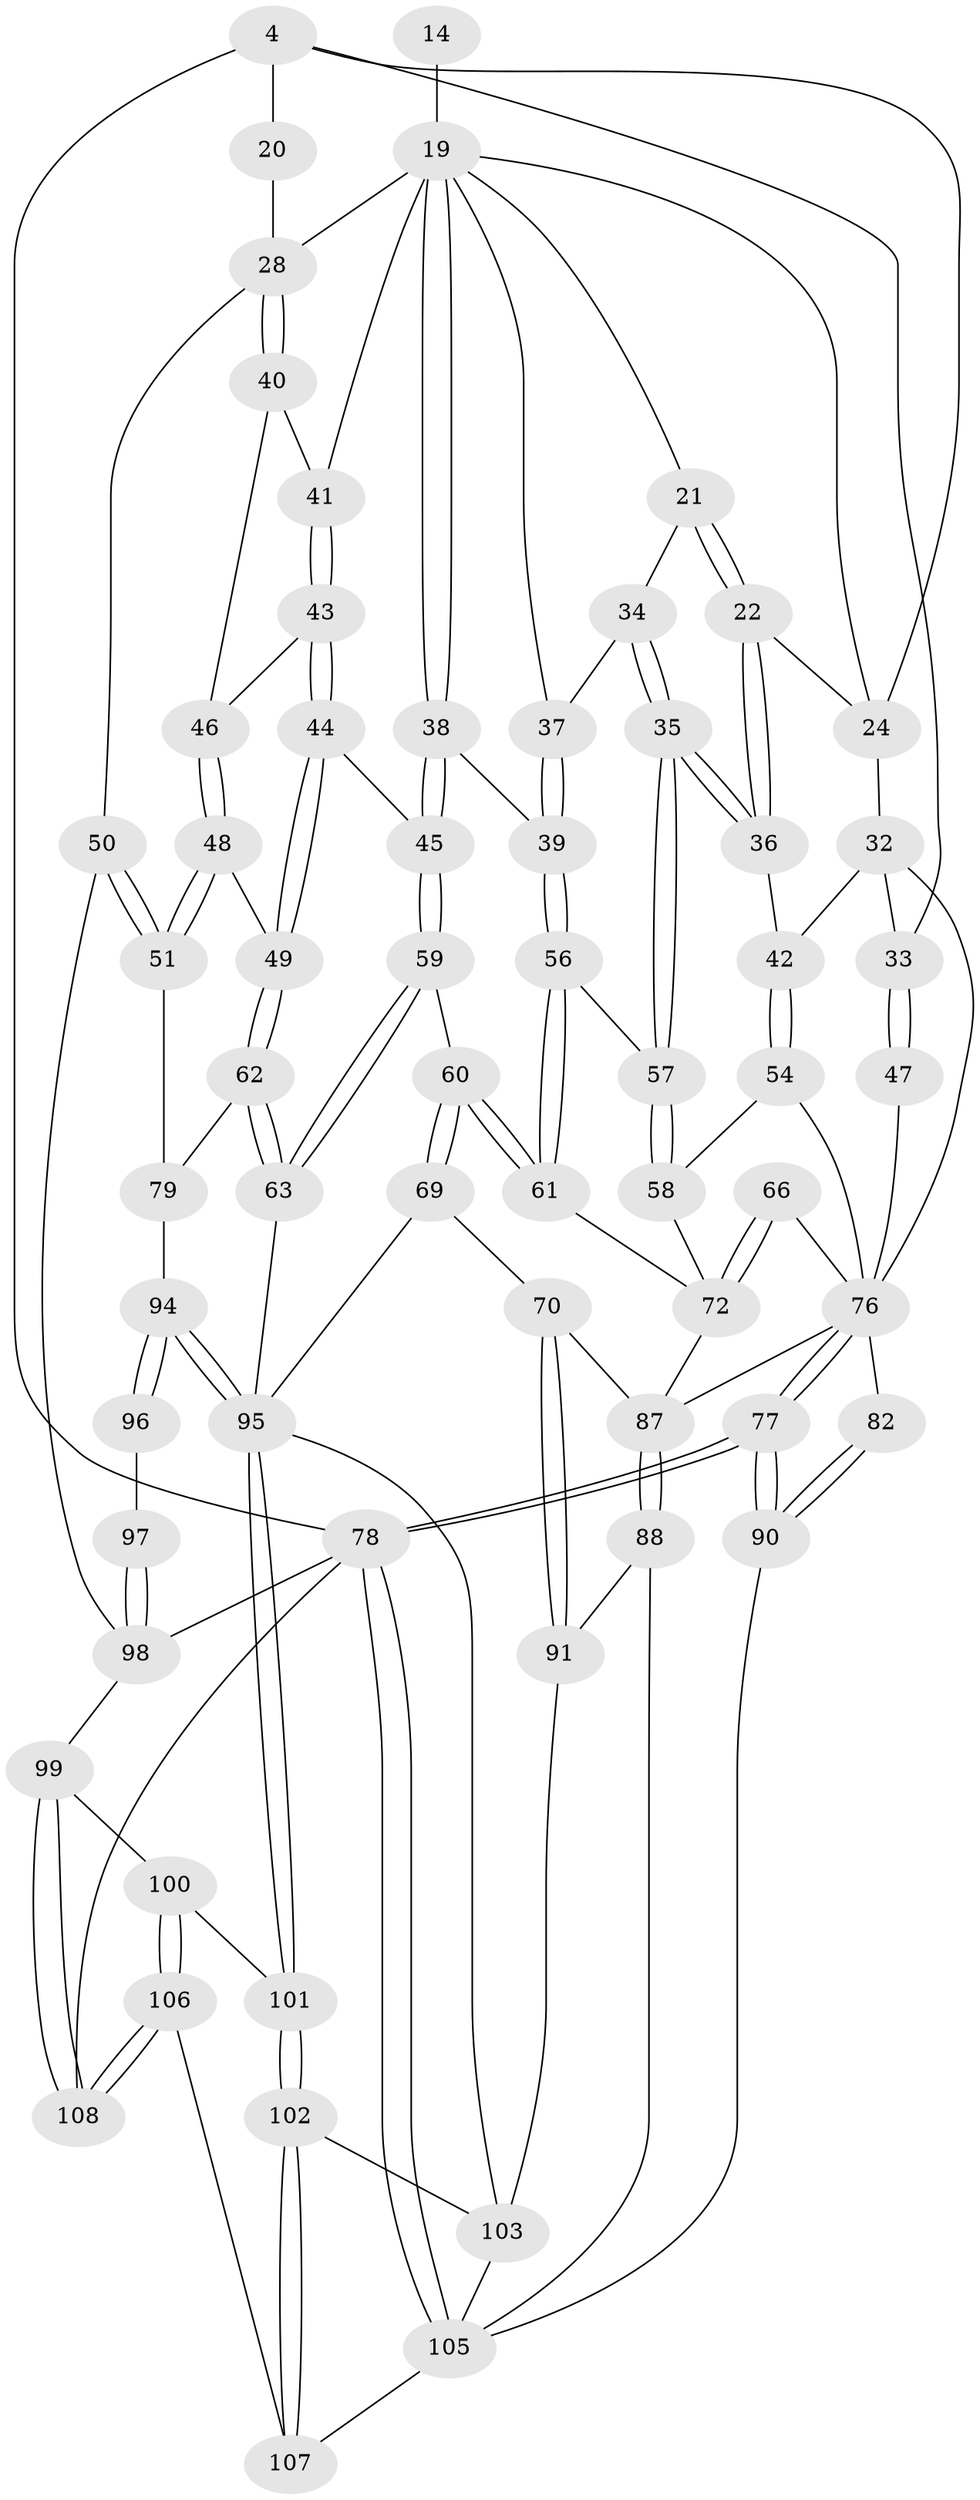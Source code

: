 // original degree distribution, {3: 0.027777777777777776, 4: 0.21296296296296297, 6: 0.21296296296296297, 5: 0.5462962962962963}
// Generated by graph-tools (version 1.1) at 2025/06/03/04/25 22:06:27]
// undirected, 64 vertices, 146 edges
graph export_dot {
graph [start="1"]
  node [color=gray90,style=filled];
  4 [pos="+0+0",super="+3"];
  14 [pos="+0.5575179878888991+0.1471001303532232"];
  19 [pos="+0.6417632850384489+0.2390519532761035",super="+18+17+16"];
  20 [pos="+1+0.11353935768483464",super="+11"];
  21 [pos="+0.3390836884444045+0.09207487264886983"];
  22 [pos="+0.27054469003526055+0.16125625107333227"];
  24 [pos="+0.14482543826686964+0.034979715056490474",super="+5+23"];
  28 [pos="+1+0.18702949547802897",super="+12+27+13"];
  32 [pos="+0.12486864065817706+0.26465577349879726",super="+31"];
  33 [pos="+0.008981311608664978+0.21916491877776603",super="+30+29"];
  34 [pos="+0.32851870942845446+0.2735299063809534",super="+26"];
  35 [pos="+0.3069695527219621+0.29131765571676754"];
  36 [pos="+0.2868401440469119+0.276534101226854"];
  37 [pos="+0.43509200891753247+0.23313463724380454",super="+25"];
  38 [pos="+0.6385772786519587+0.26016903500705546"];
  39 [pos="+0.6382389090126168+0.2603981511683426"];
  40 [pos="+0.9612935784045966+0.22652438181901238"];
  41 [pos="+0.8957992334996564+0.1959906128001623"];
  42 [pos="+0.14905433546416924+0.2706003731234034"];
  43 [pos="+0.8541243054571788+0.28209755033131034"];
  44 [pos="+0.8042795277383075+0.34354047414968425"];
  45 [pos="+0.6677978644576215+0.2880813396324107"];
  46 [pos="+0.9430804474151405+0.30158155228438704"];
  47 [pos="+0+0.2514832622484657"];
  48 [pos="+0.9386715908381811+0.4051006133115445"];
  49 [pos="+0.8283669258959327+0.3695041560289347"];
  50 [pos="+1+0.4781823573345511"];
  51 [pos="+0.9787106153733697+0.4438438897054534"];
  54 [pos="+0.15051951942202507+0.39696509572336036"];
  56 [pos="+0.5525835846679166+0.3533804279409903"];
  57 [pos="+0.31775625846406425+0.32239429293641436"];
  58 [pos="+0.31119725736891934+0.3787172872222953"];
  59 [pos="+0.7055514030203194+0.49772632994568905"];
  60 [pos="+0.6080896887110387+0.5093307979266339"];
  61 [pos="+0.5412381749286131+0.3977957950587782"];
  62 [pos="+0.785085898100935+0.4765984407790644"];
  63 [pos="+0.7275446245666376+0.5154430030439835"];
  66 [pos="+0.31193260205243706+0.40134508024118315"];
  69 [pos="+0.6002321469330959+0.5243186108792921"];
  70 [pos="+0.4427591787349901+0.562234077347253"];
  72 [pos="+0.4373267475632881+0.5196888390882991",super="+64+65"];
  76 [pos="+0+0.5680732535022928",super="+53+68"];
  77 [pos="+0+0.6948896250718092"];
  78 [pos="+0+1",super="+73"];
  79 [pos="+0.9018648512853968+0.519516284509058"];
  82 [pos="+0.034221805331627345+0.5393854252721285"];
  87 [pos="+0.2403068328085317+0.5254202675633048",super="+71"];
  88 [pos="+0.31909772834081723+0.7202451315097561"];
  90 [pos="+0.24083019839559994+0.7327678254102375"];
  91 [pos="+0.4258923029617809+0.702670536630898"];
  94 [pos="+0.7676502778110952+0.747022284848894",super="+84+83"];
  95 [pos="+0.7674380960467736+0.7471854617445941",super="+92"];
  96 [pos="+0.7760143724077255+0.7466164967835922",super="+86"];
  97 [pos="+0.8739387867874725+0.7830913390308953",super="+85"];
  98 [pos="+0.8928654112156152+0.809099045092551",super="+75"];
  99 [pos="+0.8882196060314557+0.8582612342867358"];
  100 [pos="+0.8188755159422598+0.8689426501262318"];
  101 [pos="+0.757304406450644+0.8211419429140324"];
  102 [pos="+0.6420197710396319+0.9909290507082986"];
  103 [pos="+0.5278908096953848+0.820383220319329",super="+93"];
  105 [pos="+0.03779363470713153+1",super="+104+89"];
  106 [pos="+0.7566500914963925+1"];
  107 [pos="+0.6742811842604538+1"];
  108 [pos="+1+1"];
  4 -- 78 [weight=2];
  4 -- 20 [weight=2];
  4 -- 33;
  4 -- 24;
  14 -- 19 [weight=3];
  19 -- 38;
  19 -- 38;
  19 -- 41;
  19 -- 28 [weight=2];
  19 -- 37;
  19 -- 21;
  19 -- 24;
  20 -- 28 [weight=3];
  21 -- 22;
  21 -- 22;
  21 -- 34;
  22 -- 36;
  22 -- 36;
  22 -- 24;
  24 -- 32;
  28 -- 40;
  28 -- 40;
  28 -- 50;
  32 -- 33;
  32 -- 76;
  32 -- 42;
  33 -- 47 [weight=2];
  33 -- 47;
  34 -- 35;
  34 -- 35;
  34 -- 37 [weight=2];
  35 -- 36;
  35 -- 36;
  35 -- 57;
  35 -- 57;
  36 -- 42;
  37 -- 39;
  37 -- 39;
  38 -- 39;
  38 -- 45;
  38 -- 45;
  39 -- 56;
  39 -- 56;
  40 -- 41;
  40 -- 46;
  41 -- 43;
  41 -- 43;
  42 -- 54;
  42 -- 54;
  43 -- 44;
  43 -- 44;
  43 -- 46;
  44 -- 45;
  44 -- 49;
  44 -- 49;
  45 -- 59;
  45 -- 59;
  46 -- 48;
  46 -- 48;
  47 -- 76;
  48 -- 49;
  48 -- 51;
  48 -- 51;
  49 -- 62;
  49 -- 62;
  50 -- 51;
  50 -- 51;
  50 -- 98;
  51 -- 79;
  54 -- 58;
  54 -- 76;
  56 -- 57;
  56 -- 61;
  56 -- 61;
  57 -- 58;
  57 -- 58;
  58 -- 72;
  59 -- 60;
  59 -- 63;
  59 -- 63;
  60 -- 61;
  60 -- 61;
  60 -- 69;
  60 -- 69;
  61 -- 72;
  62 -- 63;
  62 -- 63;
  62 -- 79;
  63 -- 95;
  66 -- 72 [weight=2];
  66 -- 72;
  66 -- 76;
  69 -- 70;
  69 -- 95;
  70 -- 91;
  70 -- 91;
  70 -- 87;
  72 -- 87;
  76 -- 77;
  76 -- 77;
  76 -- 82 [weight=2];
  76 -- 87;
  77 -- 78;
  77 -- 78;
  77 -- 90;
  77 -- 90;
  78 -- 105;
  78 -- 105;
  78 -- 108;
  78 -- 98;
  79 -- 94;
  82 -- 90;
  82 -- 90;
  87 -- 88;
  87 -- 88;
  88 -- 91;
  88 -- 105;
  90 -- 105;
  91 -- 103;
  94 -- 95 [weight=2];
  94 -- 95;
  94 -- 96 [weight=2];
  94 -- 96;
  95 -- 101;
  95 -- 101;
  95 -- 103;
  96 -- 97 [weight=2];
  97 -- 98 [weight=2];
  97 -- 98;
  98 -- 99;
  99 -- 100;
  99 -- 108;
  99 -- 108;
  100 -- 101;
  100 -- 106;
  100 -- 106;
  101 -- 102;
  101 -- 102;
  102 -- 103;
  102 -- 107;
  102 -- 107;
  103 -- 105;
  105 -- 107;
  106 -- 107;
  106 -- 108;
  106 -- 108;
}
